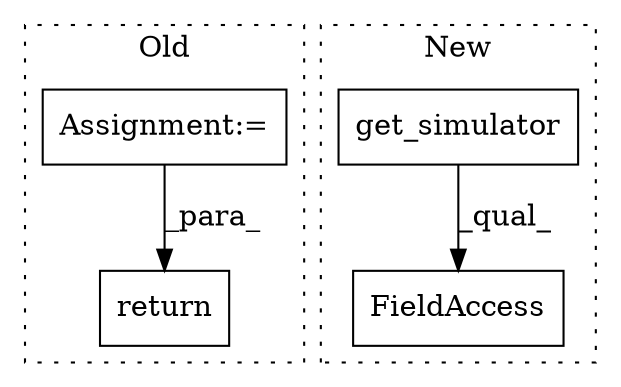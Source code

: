 digraph G {
subgraph cluster0 {
1 [label="return" a="41" s="5378" l="7" shape="box"];
4 [label="Assignment:=" a="7" s="5531" l="41" shape="box"];
label = "Old";
style="dotted";
}
subgraph cluster1 {
2 [label="get_simulator" a="32" s="6148" l="15" shape="box"];
3 [label="FieldAccess" a="22" s="6130" l="51" shape="box"];
label = "New";
style="dotted";
}
2 -> 3 [label="_qual_"];
4 -> 1 [label="_para_"];
}